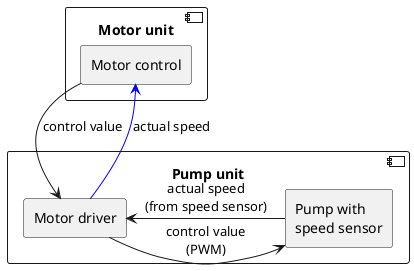 ![](../rendered/MotorComponent1.svg)
@startuml
  component "Motor unit" as motorunit {
    rectangle "Motor control" as motorcontrol
  }
  component "Pump unit" as pumpunit {
    rectangle "Motor driver" as motordriver
    rectangle "Pump with\nspeed sensor" as motor
  }

  motorcontrol -d-> motordriver: "control value"
  motordriver -[#blue]u-> motorcontrol: "actual speed"
  motor -l-> motordriver: "actual speed\n(from speed sensor)"
  motordriver -r-> motor: "control value\n(PWM)"
@enduml
